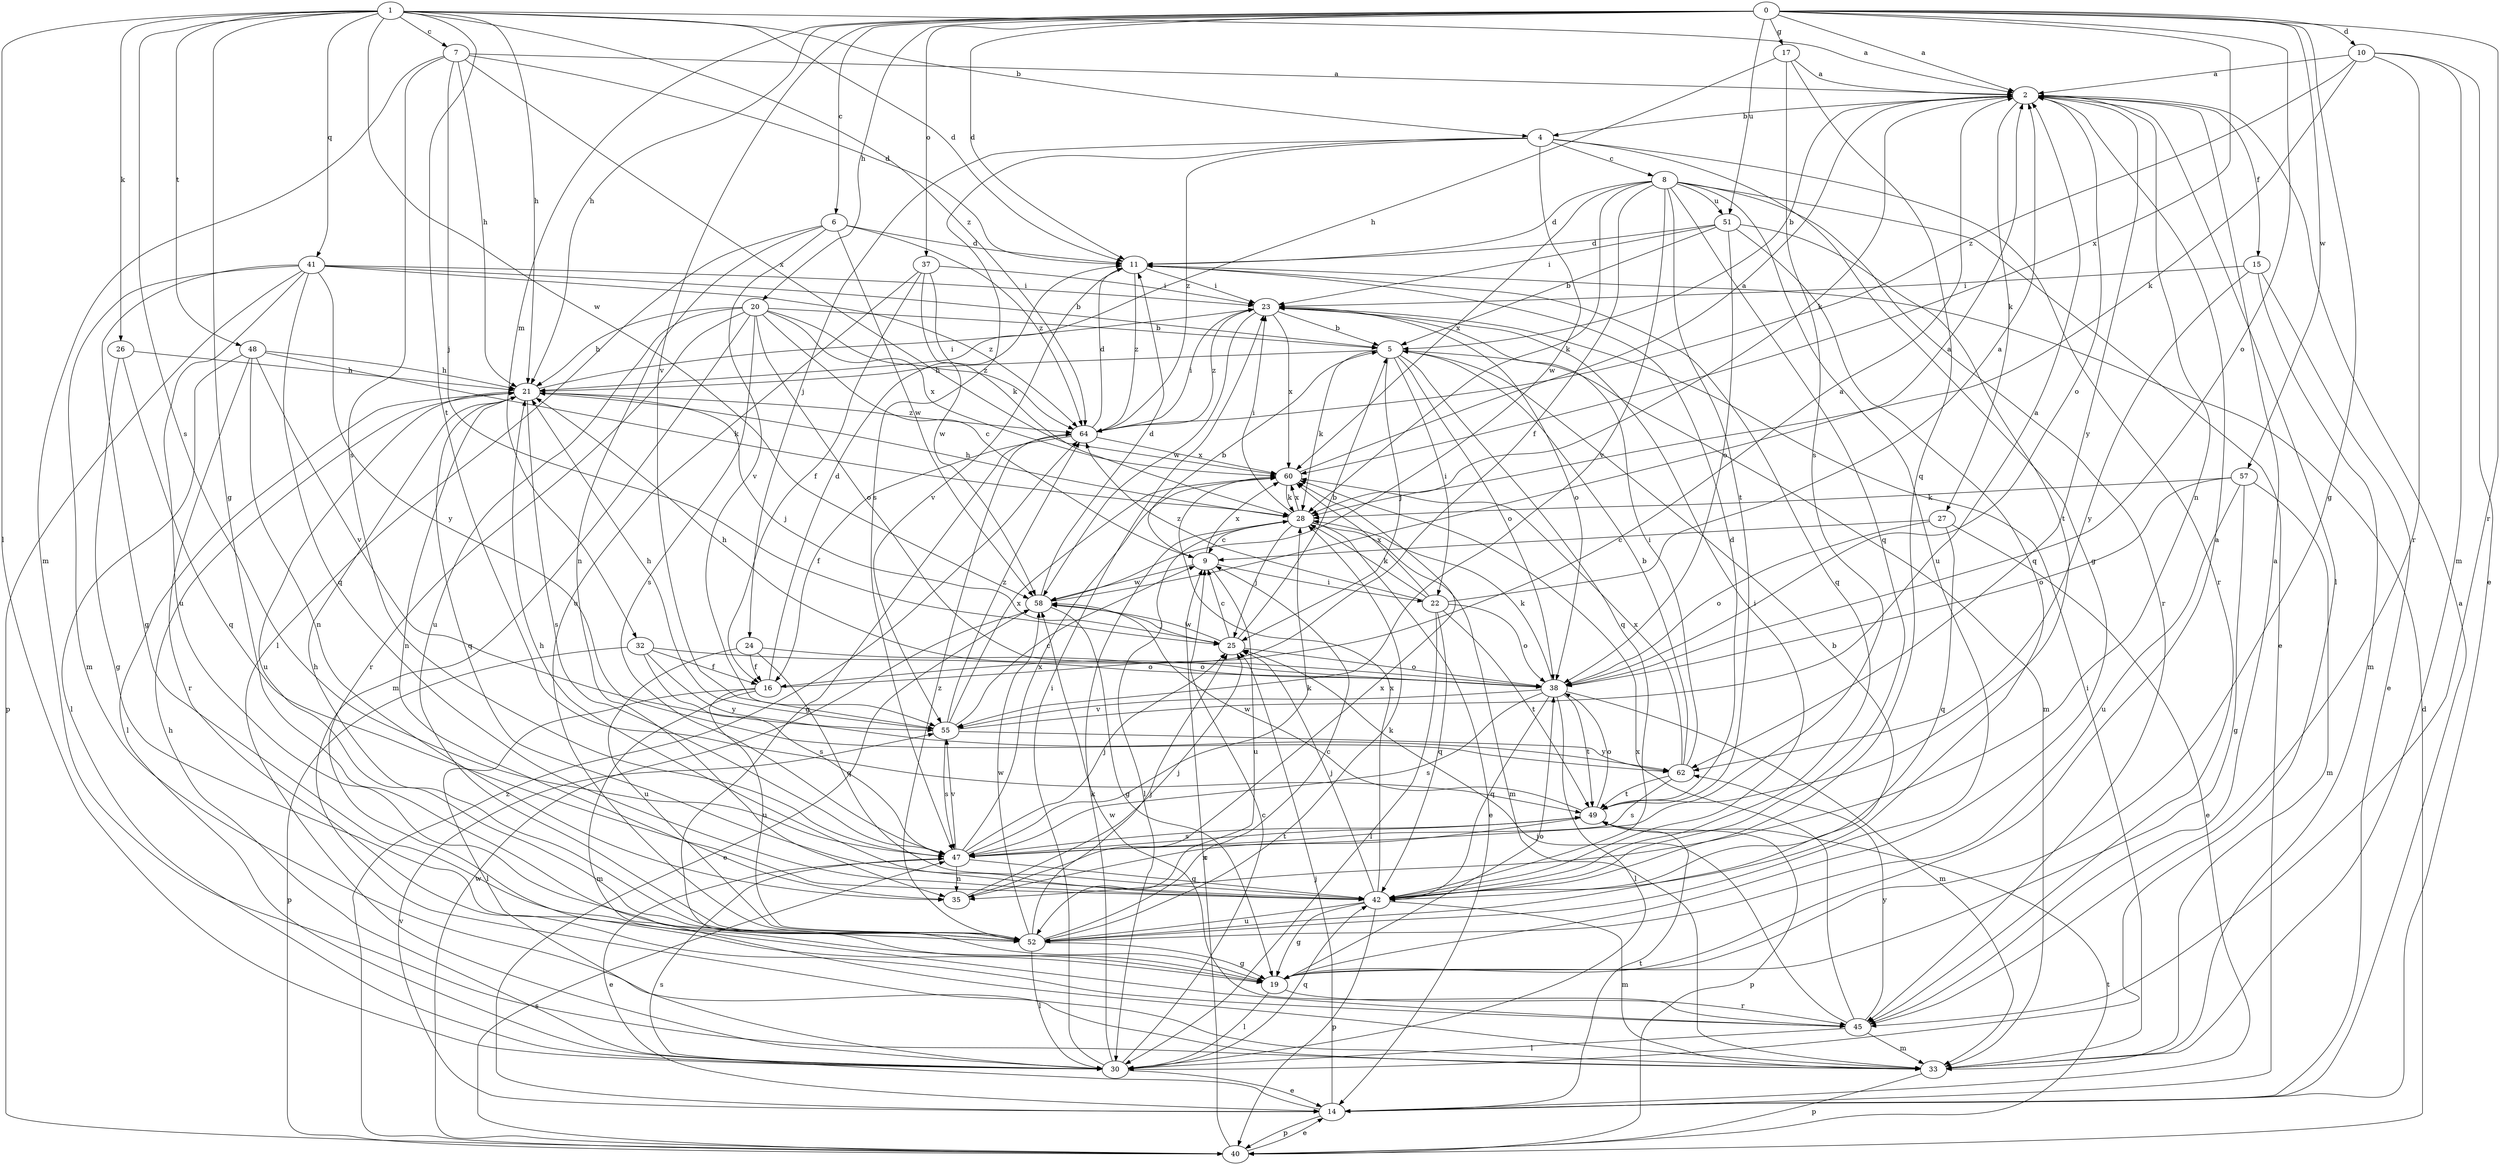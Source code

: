 strict digraph  {
0;
1;
2;
4;
5;
6;
7;
8;
9;
10;
11;
14;
15;
16;
17;
19;
20;
21;
22;
23;
24;
25;
26;
27;
28;
30;
32;
33;
35;
37;
38;
40;
41;
42;
45;
47;
48;
49;
51;
52;
55;
57;
58;
60;
62;
64;
0 -> 2  [label=a];
0 -> 6  [label=c];
0 -> 10  [label=d];
0 -> 11  [label=d];
0 -> 17  [label=g];
0 -> 19  [label=g];
0 -> 20  [label=h];
0 -> 21  [label=h];
0 -> 32  [label=m];
0 -> 37  [label=o];
0 -> 38  [label=o];
0 -> 45  [label=r];
0 -> 51  [label=u];
0 -> 55  [label=v];
0 -> 57  [label=w];
0 -> 60  [label=x];
1 -> 2  [label=a];
1 -> 4  [label=b];
1 -> 7  [label=c];
1 -> 11  [label=d];
1 -> 19  [label=g];
1 -> 21  [label=h];
1 -> 26  [label=k];
1 -> 30  [label=l];
1 -> 41  [label=q];
1 -> 47  [label=s];
1 -> 48  [label=t];
1 -> 49  [label=t];
1 -> 58  [label=w];
1 -> 64  [label=z];
2 -> 4  [label=b];
2 -> 5  [label=b];
2 -> 15  [label=f];
2 -> 27  [label=k];
2 -> 28  [label=k];
2 -> 30  [label=l];
2 -> 35  [label=n];
2 -> 38  [label=o];
2 -> 62  [label=y];
4 -> 8  [label=c];
4 -> 19  [label=g];
4 -> 24  [label=j];
4 -> 45  [label=r];
4 -> 47  [label=s];
4 -> 58  [label=w];
4 -> 64  [label=z];
5 -> 21  [label=h];
5 -> 22  [label=i];
5 -> 25  [label=j];
5 -> 28  [label=k];
5 -> 33  [label=m];
5 -> 38  [label=o];
5 -> 42  [label=q];
6 -> 11  [label=d];
6 -> 30  [label=l];
6 -> 35  [label=n];
6 -> 55  [label=v];
6 -> 58  [label=w];
6 -> 64  [label=z];
7 -> 2  [label=a];
7 -> 11  [label=d];
7 -> 21  [label=h];
7 -> 25  [label=j];
7 -> 33  [label=m];
7 -> 47  [label=s];
7 -> 60  [label=x];
8 -> 11  [label=d];
8 -> 14  [label=e];
8 -> 16  [label=f];
8 -> 28  [label=k];
8 -> 42  [label=q];
8 -> 45  [label=r];
8 -> 49  [label=t];
8 -> 51  [label=u];
8 -> 52  [label=u];
8 -> 55  [label=v];
8 -> 60  [label=x];
9 -> 5  [label=b];
9 -> 22  [label=i];
9 -> 52  [label=u];
9 -> 58  [label=w];
9 -> 60  [label=x];
10 -> 2  [label=a];
10 -> 14  [label=e];
10 -> 28  [label=k];
10 -> 33  [label=m];
10 -> 45  [label=r];
10 -> 64  [label=z];
11 -> 23  [label=i];
11 -> 42  [label=q];
11 -> 55  [label=v];
11 -> 64  [label=z];
14 -> 2  [label=a];
14 -> 25  [label=j];
14 -> 40  [label=p];
14 -> 47  [label=s];
14 -> 49  [label=t];
14 -> 55  [label=v];
15 -> 14  [label=e];
15 -> 23  [label=i];
15 -> 33  [label=m];
15 -> 62  [label=y];
16 -> 2  [label=a];
16 -> 11  [label=d];
16 -> 30  [label=l];
16 -> 33  [label=m];
16 -> 52  [label=u];
17 -> 2  [label=a];
17 -> 21  [label=h];
17 -> 42  [label=q];
17 -> 47  [label=s];
19 -> 2  [label=a];
19 -> 30  [label=l];
19 -> 38  [label=o];
19 -> 45  [label=r];
20 -> 5  [label=b];
20 -> 9  [label=c];
20 -> 21  [label=h];
20 -> 33  [label=m];
20 -> 38  [label=o];
20 -> 45  [label=r];
20 -> 47  [label=s];
20 -> 52  [label=u];
20 -> 60  [label=x];
20 -> 64  [label=z];
21 -> 23  [label=i];
21 -> 25  [label=j];
21 -> 30  [label=l];
21 -> 35  [label=n];
21 -> 42  [label=q];
21 -> 47  [label=s];
21 -> 52  [label=u];
21 -> 64  [label=z];
22 -> 2  [label=a];
22 -> 28  [label=k];
22 -> 30  [label=l];
22 -> 38  [label=o];
22 -> 42  [label=q];
22 -> 49  [label=t];
22 -> 60  [label=x];
22 -> 64  [label=z];
23 -> 5  [label=b];
23 -> 38  [label=o];
23 -> 58  [label=w];
23 -> 60  [label=x];
23 -> 64  [label=z];
24 -> 16  [label=f];
24 -> 38  [label=o];
24 -> 42  [label=q];
24 -> 52  [label=u];
25 -> 5  [label=b];
25 -> 9  [label=c];
25 -> 38  [label=o];
25 -> 58  [label=w];
26 -> 19  [label=g];
26 -> 21  [label=h];
26 -> 42  [label=q];
27 -> 9  [label=c];
27 -> 14  [label=e];
27 -> 38  [label=o];
27 -> 42  [label=q];
28 -> 9  [label=c];
28 -> 14  [label=e];
28 -> 21  [label=h];
28 -> 23  [label=i];
28 -> 25  [label=j];
28 -> 30  [label=l];
28 -> 33  [label=m];
28 -> 60  [label=x];
30 -> 9  [label=c];
30 -> 14  [label=e];
30 -> 21  [label=h];
30 -> 23  [label=i];
30 -> 28  [label=k];
30 -> 42  [label=q];
32 -> 16  [label=f];
32 -> 38  [label=o];
32 -> 40  [label=p];
32 -> 47  [label=s];
32 -> 62  [label=y];
33 -> 23  [label=i];
33 -> 40  [label=p];
35 -> 25  [label=j];
35 -> 60  [label=x];
37 -> 16  [label=f];
37 -> 23  [label=i];
37 -> 28  [label=k];
37 -> 52  [label=u];
37 -> 58  [label=w];
38 -> 21  [label=h];
38 -> 28  [label=k];
38 -> 30  [label=l];
38 -> 33  [label=m];
38 -> 42  [label=q];
38 -> 47  [label=s];
38 -> 49  [label=t];
38 -> 55  [label=v];
40 -> 9  [label=c];
40 -> 11  [label=d];
40 -> 14  [label=e];
40 -> 47  [label=s];
40 -> 49  [label=t];
40 -> 58  [label=w];
40 -> 64  [label=z];
41 -> 5  [label=b];
41 -> 19  [label=g];
41 -> 23  [label=i];
41 -> 33  [label=m];
41 -> 40  [label=p];
41 -> 42  [label=q];
41 -> 52  [label=u];
41 -> 62  [label=y];
41 -> 64  [label=z];
42 -> 19  [label=g];
42 -> 21  [label=h];
42 -> 23  [label=i];
42 -> 25  [label=j];
42 -> 33  [label=m];
42 -> 40  [label=p];
42 -> 52  [label=u];
42 -> 60  [label=x];
45 -> 2  [label=a];
45 -> 25  [label=j];
45 -> 30  [label=l];
45 -> 33  [label=m];
45 -> 58  [label=w];
45 -> 60  [label=x];
45 -> 62  [label=y];
47 -> 14  [label=e];
47 -> 25  [label=j];
47 -> 28  [label=k];
47 -> 35  [label=n];
47 -> 42  [label=q];
47 -> 49  [label=t];
47 -> 55  [label=v];
47 -> 60  [label=x];
48 -> 21  [label=h];
48 -> 28  [label=k];
48 -> 30  [label=l];
48 -> 35  [label=n];
48 -> 45  [label=r];
48 -> 55  [label=v];
49 -> 11  [label=d];
49 -> 35  [label=n];
49 -> 38  [label=o];
49 -> 40  [label=p];
49 -> 47  [label=s];
49 -> 58  [label=w];
51 -> 5  [label=b];
51 -> 11  [label=d];
51 -> 23  [label=i];
51 -> 38  [label=o];
51 -> 42  [label=q];
51 -> 49  [label=t];
52 -> 5  [label=b];
52 -> 9  [label=c];
52 -> 19  [label=g];
52 -> 21  [label=h];
52 -> 25  [label=j];
52 -> 28  [label=k];
52 -> 30  [label=l];
52 -> 58  [label=w];
52 -> 64  [label=z];
55 -> 2  [label=a];
55 -> 9  [label=c];
55 -> 21  [label=h];
55 -> 47  [label=s];
55 -> 60  [label=x];
55 -> 62  [label=y];
55 -> 64  [label=z];
57 -> 19  [label=g];
57 -> 28  [label=k];
57 -> 33  [label=m];
57 -> 38  [label=o];
57 -> 52  [label=u];
58 -> 2  [label=a];
58 -> 11  [label=d];
58 -> 14  [label=e];
58 -> 19  [label=g];
58 -> 25  [label=j];
60 -> 2  [label=a];
60 -> 28  [label=k];
62 -> 5  [label=b];
62 -> 23  [label=i];
62 -> 47  [label=s];
62 -> 49  [label=t];
62 -> 60  [label=x];
64 -> 11  [label=d];
64 -> 16  [label=f];
64 -> 19  [label=g];
64 -> 23  [label=i];
64 -> 60  [label=x];
}
